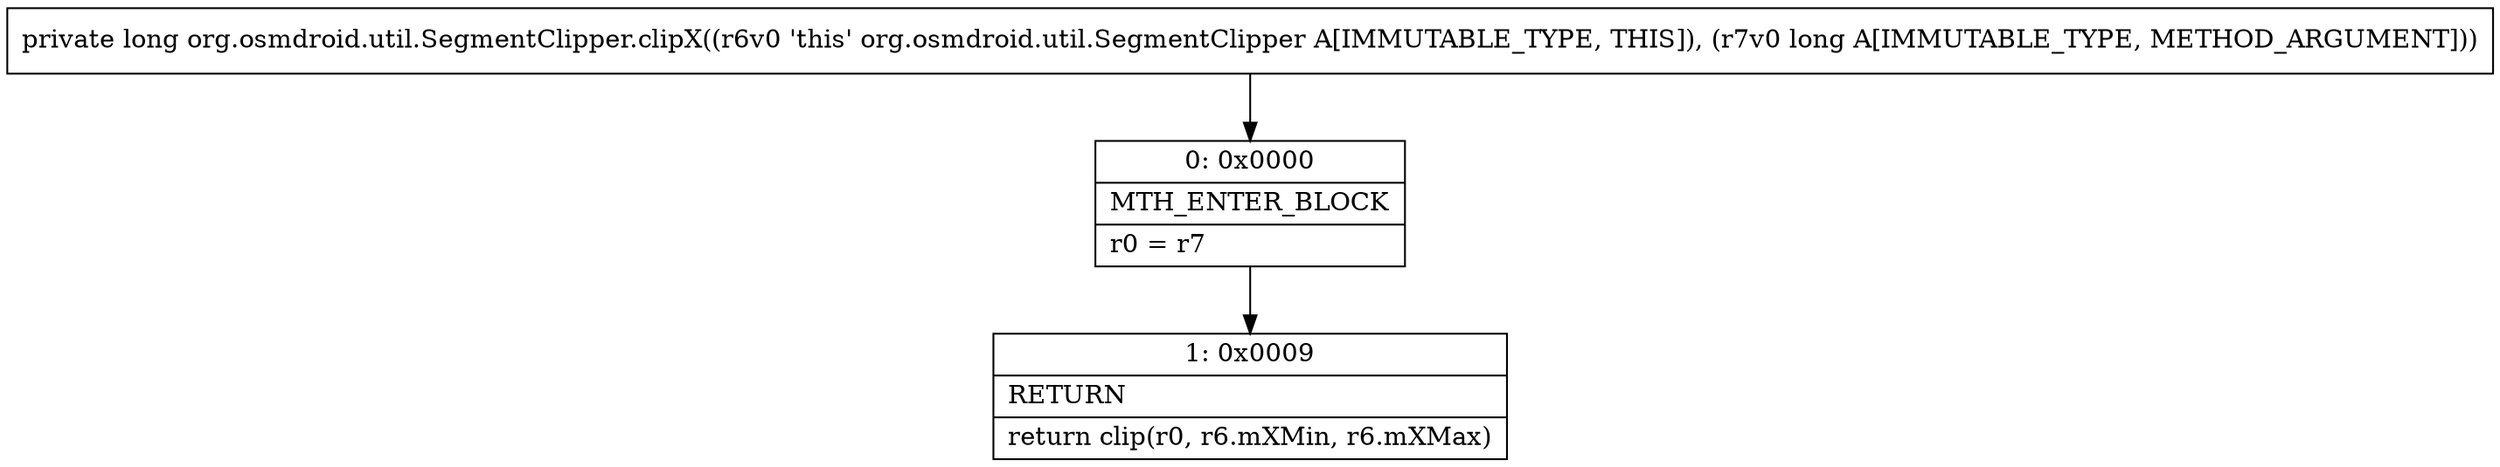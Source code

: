 digraph "CFG fororg.osmdroid.util.SegmentClipper.clipX(J)J" {
Node_0 [shape=record,label="{0\:\ 0x0000|MTH_ENTER_BLOCK\l|r0 = r7\l}"];
Node_1 [shape=record,label="{1\:\ 0x0009|RETURN\l|return clip(r0, r6.mXMin, r6.mXMax)\l}"];
MethodNode[shape=record,label="{private long org.osmdroid.util.SegmentClipper.clipX((r6v0 'this' org.osmdroid.util.SegmentClipper A[IMMUTABLE_TYPE, THIS]), (r7v0 long A[IMMUTABLE_TYPE, METHOD_ARGUMENT])) }"];
MethodNode -> Node_0;
Node_0 -> Node_1;
}

